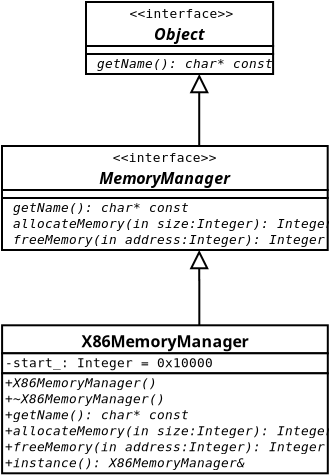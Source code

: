 <?xml version="1.0" encoding="UTF-8"?>
<dia:diagram xmlns:dia="http://www.lysator.liu.se/~alla/dia/"><dia:layer name="Background" visible="true"><dia:object type="UML - Class" version="0" id="O0"><dia:attribute name="obj_pos"><dia:point val="9.35,1.15"/></dia:attribute><dia:attribute name="obj_bb"><dia:rectangle val="9.3,1.1;20.727,4.8"/></dia:attribute><dia:attribute name="elem_corner"><dia:point val="9.35,1.15"/></dia:attribute><dia:attribute name="elem_width"><dia:real val="11.327"/></dia:attribute><dia:attribute name="elem_height"><dia:real val="3.6"/></dia:attribute><dia:attribute name="name"><dia:string>#Object#</dia:string></dia:attribute><dia:attribute name="stereotype"><dia:string>#interface#</dia:string></dia:attribute><dia:attribute name="abstract"><dia:boolean val="true"/></dia:attribute><dia:attribute name="suppress_attributes"><dia:boolean val="false"/></dia:attribute><dia:attribute name="suppress_operations"><dia:boolean val="false"/></dia:attribute><dia:attribute name="visible_attributes"><dia:boolean val="true"/></dia:attribute><dia:attribute name="visible_operations"><dia:boolean val="true"/></dia:attribute><dia:attribute name="foreground_color"><dia:color val="#000000"/></dia:attribute><dia:attribute name="background_color"><dia:color val="#ffffff"/></dia:attribute><dia:attribute name="normal_font"><dia:font name="Courier"/></dia:attribute><dia:attribute name="abstract_font"><dia:font name="Courier-Oblique"/></dia:attribute><dia:attribute name="classname_font"><dia:font name="Helvetica-Bold"/></dia:attribute><dia:attribute name="abstract_classname_font"><dia:font name="Helvetica-BoldOblique"/></dia:attribute><dia:attribute name="font_height"><dia:real val="0.8"/></dia:attribute><dia:attribute name="abstract_font_height"><dia:real val="0.8"/></dia:attribute><dia:attribute name="classname_font_height"><dia:real val="1"/></dia:attribute><dia:attribute name="abstract_classname_font_height"><dia:real val="1"/></dia:attribute><dia:attribute name="attributes"/><dia:attribute name="operations"><dia:composite type="umloperation"><dia:attribute name="name"><dia:string>#getName#</dia:string></dia:attribute><dia:attribute name="stereotype"><dia:string/></dia:attribute><dia:attribute name="type"><dia:string>#char*#</dia:string></dia:attribute><dia:attribute name="visibility"><dia:enum val="3"/></dia:attribute><dia:attribute name="abstract"><dia:boolean val="false"/></dia:attribute><dia:attribute name="inheritance_type"><dia:enum val="1"/></dia:attribute><dia:attribute name="query"><dia:boolean val="true"/></dia:attribute><dia:attribute name="class_scope"><dia:boolean val="false"/></dia:attribute><dia:attribute name="parameters"/></dia:composite></dia:attribute><dia:attribute name="template"><dia:boolean val="false"/></dia:attribute><dia:attribute name="templates"/></dia:object><dia:object type="UML - Class" version="0" id="O1"><dia:attribute name="obj_pos"><dia:point val="5.15,8.35"/></dia:attribute><dia:attribute name="obj_bb"><dia:rectangle val="5.1,8.3;24.922,13.6"/></dia:attribute><dia:attribute name="elem_corner"><dia:point val="5.15,8.35"/></dia:attribute><dia:attribute name="elem_width"><dia:real val="19.722"/></dia:attribute><dia:attribute name="elem_height"><dia:real val="5.2"/></dia:attribute><dia:attribute name="name"><dia:string>#MemoryManager#</dia:string></dia:attribute><dia:attribute name="stereotype"><dia:string>#interface#</dia:string></dia:attribute><dia:attribute name="abstract"><dia:boolean val="true"/></dia:attribute><dia:attribute name="suppress_attributes"><dia:boolean val="false"/></dia:attribute><dia:attribute name="suppress_operations"><dia:boolean val="false"/></dia:attribute><dia:attribute name="visible_attributes"><dia:boolean val="true"/></dia:attribute><dia:attribute name="visible_operations"><dia:boolean val="true"/></dia:attribute><dia:attribute name="foreground_color"><dia:color val="#000000"/></dia:attribute><dia:attribute name="background_color"><dia:color val="#ffffff"/></dia:attribute><dia:attribute name="normal_font"><dia:font name="Courier"/></dia:attribute><dia:attribute name="abstract_font"><dia:font name="Courier-Oblique"/></dia:attribute><dia:attribute name="classname_font"><dia:font name="Helvetica-Bold"/></dia:attribute><dia:attribute name="abstract_classname_font"><dia:font name="Helvetica-BoldOblique"/></dia:attribute><dia:attribute name="font_height"><dia:real val="0.8"/></dia:attribute><dia:attribute name="abstract_font_height"><dia:real val="0.8"/></dia:attribute><dia:attribute name="classname_font_height"><dia:real val="1"/></dia:attribute><dia:attribute name="abstract_classname_font_height"><dia:real val="1"/></dia:attribute><dia:attribute name="attributes"/><dia:attribute name="operations"><dia:composite type="umloperation"><dia:attribute name="name"><dia:string>#getName#</dia:string></dia:attribute><dia:attribute name="stereotype"><dia:string/></dia:attribute><dia:attribute name="type"><dia:string>#char*#</dia:string></dia:attribute><dia:attribute name="visibility"><dia:enum val="3"/></dia:attribute><dia:attribute name="abstract"><dia:boolean val="false"/></dia:attribute><dia:attribute name="inheritance_type"><dia:enum val="1"/></dia:attribute><dia:attribute name="query"><dia:boolean val="true"/></dia:attribute><dia:attribute name="class_scope"><dia:boolean val="false"/></dia:attribute><dia:attribute name="parameters"/></dia:composite><dia:composite type="umloperation"><dia:attribute name="name"><dia:string>#allocateMemory#</dia:string></dia:attribute><dia:attribute name="stereotype"><dia:string/></dia:attribute><dia:attribute name="type"><dia:string>#Integer#</dia:string></dia:attribute><dia:attribute name="visibility"><dia:enum val="3"/></dia:attribute><dia:attribute name="abstract"><dia:boolean val="false"/></dia:attribute><dia:attribute name="inheritance_type"><dia:enum val="1"/></dia:attribute><dia:attribute name="query"><dia:boolean val="false"/></dia:attribute><dia:attribute name="class_scope"><dia:boolean val="false"/></dia:attribute><dia:attribute name="parameters"><dia:composite type="umlparameter"><dia:attribute name="name"><dia:string>#size#</dia:string></dia:attribute><dia:attribute name="type"><dia:string>#Integer#</dia:string></dia:attribute><dia:attribute name="value"><dia:string/></dia:attribute><dia:attribute name="kind"><dia:enum val="1"/></dia:attribute></dia:composite></dia:attribute></dia:composite><dia:composite type="umloperation"><dia:attribute name="name"><dia:string>#freeMemory#</dia:string></dia:attribute><dia:attribute name="stereotype"><dia:string/></dia:attribute><dia:attribute name="type"><dia:string>#Integer#</dia:string></dia:attribute><dia:attribute name="visibility"><dia:enum val="3"/></dia:attribute><dia:attribute name="abstract"><dia:boolean val="false"/></dia:attribute><dia:attribute name="inheritance_type"><dia:enum val="1"/></dia:attribute><dia:attribute name="query"><dia:boolean val="false"/></dia:attribute><dia:attribute name="class_scope"><dia:boolean val="false"/></dia:attribute><dia:attribute name="parameters"><dia:composite type="umlparameter"><dia:attribute name="name"><dia:string>#address#</dia:string></dia:attribute><dia:attribute name="type"><dia:string>#Integer#</dia:string></dia:attribute><dia:attribute name="value"><dia:string/></dia:attribute><dia:attribute name="kind"><dia:enum val="1"/></dia:attribute></dia:composite></dia:attribute></dia:composite></dia:attribute><dia:attribute name="template"><dia:boolean val="false"/></dia:attribute><dia:attribute name="templates"/></dia:object><dia:object type="UML - Class" version="0" id="O2"><dia:attribute name="obj_pos"><dia:point val="5.155,17.315"/></dia:attribute><dia:attribute name="obj_bb"><dia:rectangle val="5.105,17.265;24.927,24.765"/></dia:attribute><dia:attribute name="elem_corner"><dia:point val="5.155,17.315"/></dia:attribute><dia:attribute name="elem_width"><dia:real val="19.722"/></dia:attribute><dia:attribute name="elem_height"><dia:real val="7.4"/></dia:attribute><dia:attribute name="name"><dia:string>#X86MemoryManager#</dia:string></dia:attribute><dia:attribute name="stereotype"><dia:string/></dia:attribute><dia:attribute name="abstract"><dia:boolean val="false"/></dia:attribute><dia:attribute name="suppress_attributes"><dia:boolean val="false"/></dia:attribute><dia:attribute name="suppress_operations"><dia:boolean val="false"/></dia:attribute><dia:attribute name="visible_attributes"><dia:boolean val="true"/></dia:attribute><dia:attribute name="visible_operations"><dia:boolean val="true"/></dia:attribute><dia:attribute name="foreground_color"><dia:color val="#000000"/></dia:attribute><dia:attribute name="background_color"><dia:color val="#ffffff"/></dia:attribute><dia:attribute name="normal_font"><dia:font name="Courier"/></dia:attribute><dia:attribute name="abstract_font"><dia:font name="Courier-Oblique"/></dia:attribute><dia:attribute name="classname_font"><dia:font name="Helvetica-Bold"/></dia:attribute><dia:attribute name="abstract_classname_font"><dia:font name="Helvetica-BoldOblique"/></dia:attribute><dia:attribute name="font_height"><dia:real val="0.8"/></dia:attribute><dia:attribute name="abstract_font_height"><dia:real val="0.8"/></dia:attribute><dia:attribute name="classname_font_height"><dia:real val="1"/></dia:attribute><dia:attribute name="abstract_classname_font_height"><dia:real val="1"/></dia:attribute><dia:attribute name="attributes"><dia:composite type="umlattribute"><dia:attribute name="name"><dia:string>#start_#</dia:string></dia:attribute><dia:attribute name="type"><dia:string>#Integer#</dia:string></dia:attribute><dia:attribute name="value"><dia:string>#0x10000#</dia:string></dia:attribute><dia:attribute name="visibility"><dia:enum val="1"/></dia:attribute><dia:attribute name="abstract"><dia:boolean val="false"/></dia:attribute><dia:attribute name="class_scope"><dia:boolean val="false"/></dia:attribute></dia:composite></dia:attribute><dia:attribute name="operations"><dia:composite type="umloperation"><dia:attribute name="name"><dia:string>#X86MemoryManager#</dia:string></dia:attribute><dia:attribute name="stereotype"><dia:string/></dia:attribute><dia:attribute name="type"><dia:string/></dia:attribute><dia:attribute name="visibility"><dia:enum val="0"/></dia:attribute><dia:attribute name="abstract"><dia:boolean val="false"/></dia:attribute><dia:attribute name="inheritance_type"><dia:enum val="1"/></dia:attribute><dia:attribute name="query"><dia:boolean val="false"/></dia:attribute><dia:attribute name="class_scope"><dia:boolean val="false"/></dia:attribute><dia:attribute name="parameters"/></dia:composite><dia:composite type="umloperation"><dia:attribute name="name"><dia:string>#~X86MemoryManager#</dia:string></dia:attribute><dia:attribute name="stereotype"><dia:string/></dia:attribute><dia:attribute name="type"><dia:string/></dia:attribute><dia:attribute name="visibility"><dia:enum val="0"/></dia:attribute><dia:attribute name="abstract"><dia:boolean val="false"/></dia:attribute><dia:attribute name="inheritance_type"><dia:enum val="1"/></dia:attribute><dia:attribute name="query"><dia:boolean val="false"/></dia:attribute><dia:attribute name="class_scope"><dia:boolean val="false"/></dia:attribute><dia:attribute name="parameters"/></dia:composite><dia:composite type="umloperation"><dia:attribute name="name"><dia:string>#getName#</dia:string></dia:attribute><dia:attribute name="stereotype"><dia:string/></dia:attribute><dia:attribute name="type"><dia:string>#char*#</dia:string></dia:attribute><dia:attribute name="visibility"><dia:enum val="0"/></dia:attribute><dia:attribute name="abstract"><dia:boolean val="false"/></dia:attribute><dia:attribute name="inheritance_type"><dia:enum val="1"/></dia:attribute><dia:attribute name="query"><dia:boolean val="true"/></dia:attribute><dia:attribute name="class_scope"><dia:boolean val="false"/></dia:attribute><dia:attribute name="parameters"/></dia:composite><dia:composite type="umloperation"><dia:attribute name="name"><dia:string>#allocateMemory#</dia:string></dia:attribute><dia:attribute name="stereotype"><dia:string/></dia:attribute><dia:attribute name="type"><dia:string>#Integer#</dia:string></dia:attribute><dia:attribute name="visibility"><dia:enum val="0"/></dia:attribute><dia:attribute name="abstract"><dia:boolean val="false"/></dia:attribute><dia:attribute name="inheritance_type"><dia:enum val="1"/></dia:attribute><dia:attribute name="query"><dia:boolean val="false"/></dia:attribute><dia:attribute name="class_scope"><dia:boolean val="false"/></dia:attribute><dia:attribute name="parameters"><dia:composite type="umlparameter"><dia:attribute name="name"><dia:string>#size#</dia:string></dia:attribute><dia:attribute name="type"><dia:string>#Integer#</dia:string></dia:attribute><dia:attribute name="value"><dia:string/></dia:attribute><dia:attribute name="kind"><dia:enum val="1"/></dia:attribute></dia:composite></dia:attribute></dia:composite><dia:composite type="umloperation"><dia:attribute name="name"><dia:string>#freeMemory#</dia:string></dia:attribute><dia:attribute name="stereotype"><dia:string/></dia:attribute><dia:attribute name="type"><dia:string>#Integer#</dia:string></dia:attribute><dia:attribute name="visibility"><dia:enum val="0"/></dia:attribute><dia:attribute name="abstract"><dia:boolean val="false"/></dia:attribute><dia:attribute name="inheritance_type"><dia:enum val="1"/></dia:attribute><dia:attribute name="query"><dia:boolean val="false"/></dia:attribute><dia:attribute name="class_scope"><dia:boolean val="false"/></dia:attribute><dia:attribute name="parameters"><dia:composite type="umlparameter"><dia:attribute name="name"><dia:string>#address#</dia:string></dia:attribute><dia:attribute name="type"><dia:string>#Integer#</dia:string></dia:attribute><dia:attribute name="value"><dia:string/></dia:attribute><dia:attribute name="kind"><dia:enum val="1"/></dia:attribute></dia:composite></dia:attribute></dia:composite><dia:composite type="umloperation"><dia:attribute name="name"><dia:string>#instance#</dia:string></dia:attribute><dia:attribute name="stereotype"><dia:string/></dia:attribute><dia:attribute name="type"><dia:string>#X86MemoryManager&amp;#</dia:string></dia:attribute><dia:attribute name="visibility"><dia:enum val="0"/></dia:attribute><dia:attribute name="abstract"><dia:boolean val="false"/></dia:attribute><dia:attribute name="inheritance_type"><dia:enum val="1"/></dia:attribute><dia:attribute name="query"><dia:boolean val="false"/></dia:attribute><dia:attribute name="class_scope"><dia:boolean val="false"/></dia:attribute><dia:attribute name="parameters"/></dia:composite></dia:attribute><dia:attribute name="template"><dia:boolean val="false"/></dia:attribute><dia:attribute name="templates"/></dia:object><dia:object type="UML - Generalization" version="0" id="O3"><dia:attribute name="obj_pos"><dia:point val="15.014,4.75"/></dia:attribute><dia:attribute name="obj_bb"><dia:rectangle val="14.164,4.4;15.864,8.4"/></dia:attribute><dia:attribute name="orth_points"><dia:point val="15.014,4.75"/><dia:point val="15.014,5.2"/><dia:point val="15.011,5.2"/><dia:point val="15.011,8.35"/></dia:attribute><dia:attribute name="orth_orient"><dia:enum val="1"/><dia:enum val="0"/><dia:enum val="1"/></dia:attribute><dia:attribute name="name"><dia:string/></dia:attribute><dia:attribute name="stereotype"><dia:string/></dia:attribute><dia:connections><dia:connection handle="0" to="O0" connection="6"/><dia:connection handle="1" to="O1" connection="1"/></dia:connections></dia:object><dia:object type="UML - Generalization" version="0" id="O4"><dia:attribute name="obj_pos"><dia:point val="15.011,13.55"/></dia:attribute><dia:attribute name="obj_bb"><dia:rectangle val="14.161,13.5;15.861,17.365"/></dia:attribute><dia:attribute name="orth_points"><dia:point val="15.011,13.55"/><dia:point val="15.011,15.05"/><dia:point val="15.016,15.05"/><dia:point val="15.016,17.315"/></dia:attribute><dia:attribute name="orth_orient"><dia:enum val="1"/><dia:enum val="0"/><dia:enum val="1"/></dia:attribute><dia:attribute name="name"><dia:string/></dia:attribute><dia:attribute name="stereotype"><dia:string/></dia:attribute><dia:connections><dia:connection handle="0" to="O1" connection="6"/><dia:connection handle="1" to="O2" connection="1"/></dia:connections></dia:object></dia:layer></dia:diagram>
